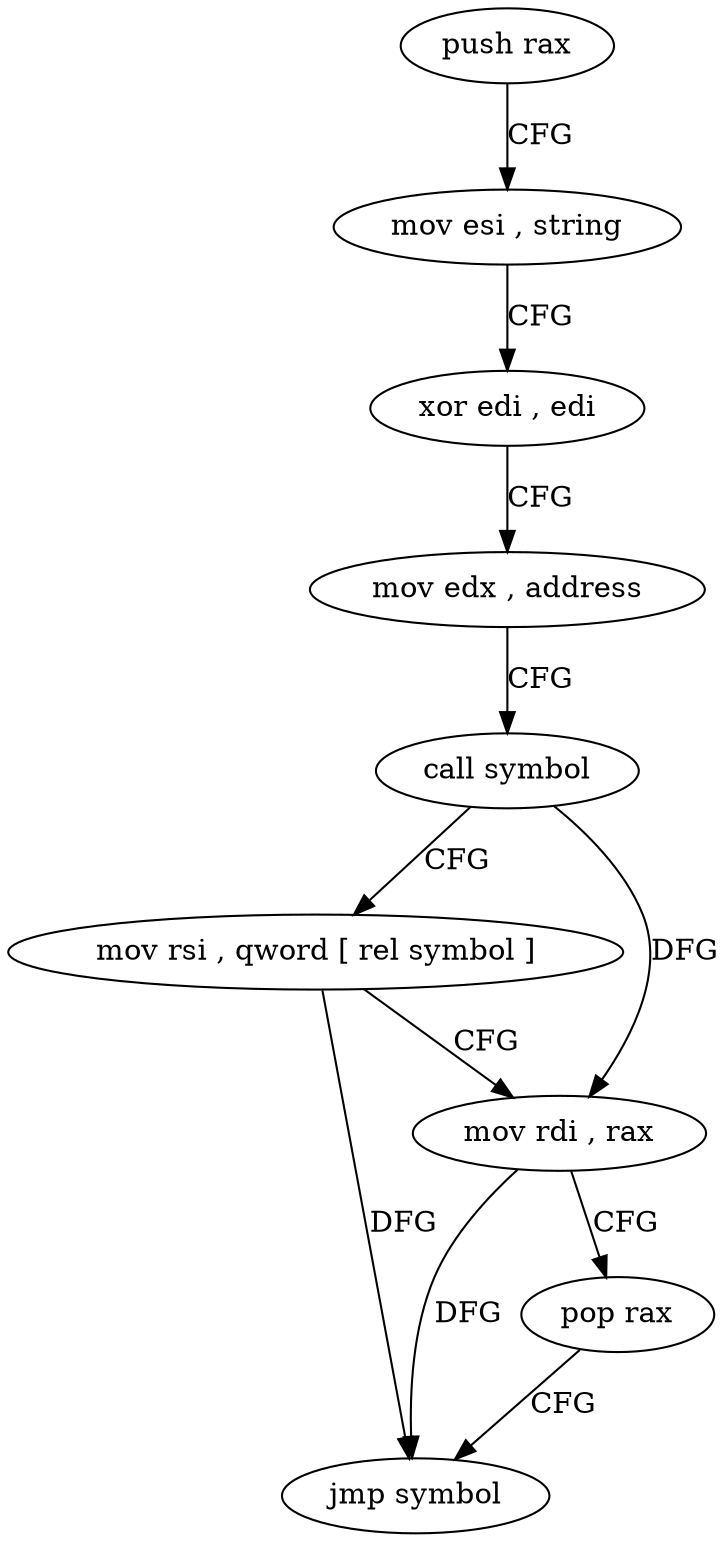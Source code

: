 digraph "func" {
"4200432" [label = "push rax" ]
"4200433" [label = "mov esi , string" ]
"4200438" [label = "xor edi , edi" ]
"4200440" [label = "mov edx , address" ]
"4200445" [label = "call symbol" ]
"4200450" [label = "mov rsi , qword [ rel symbol ]" ]
"4200457" [label = "mov rdi , rax" ]
"4200460" [label = "pop rax" ]
"4200461" [label = "jmp symbol" ]
"4200432" -> "4200433" [ label = "CFG" ]
"4200433" -> "4200438" [ label = "CFG" ]
"4200438" -> "4200440" [ label = "CFG" ]
"4200440" -> "4200445" [ label = "CFG" ]
"4200445" -> "4200450" [ label = "CFG" ]
"4200445" -> "4200457" [ label = "DFG" ]
"4200450" -> "4200457" [ label = "CFG" ]
"4200450" -> "4200461" [ label = "DFG" ]
"4200457" -> "4200460" [ label = "CFG" ]
"4200457" -> "4200461" [ label = "DFG" ]
"4200460" -> "4200461" [ label = "CFG" ]
}
